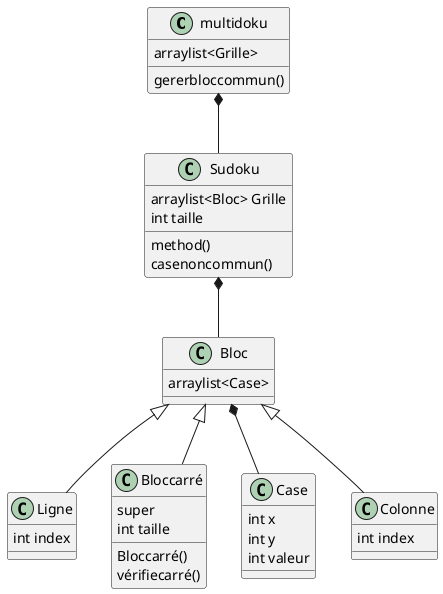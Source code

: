 @startuml
'https://plantuml.com/class-diagram
class multidoku{
arraylist<Grille>
gererbloccommun()
}
 class Sudoku {
arraylist<Bloc> Grille
int taille
method()
casenoncommun()
}
class Bloc {
arraylist<Case>
}

class Ligne {
int index
}

class Bloccarré {
super
int taille
Bloccarré()
vérifiecarré()


}

multidoku *-- Sudoku

Sudoku *-- Bloc
Bloc *-- Case
Bloc <|-- Ligne
Bloc <|-- Colonne
Bloc <|-- Bloccarré

class Colonne {
int index
}
class Case {
int x
int y
int valeur

}


@enduml
